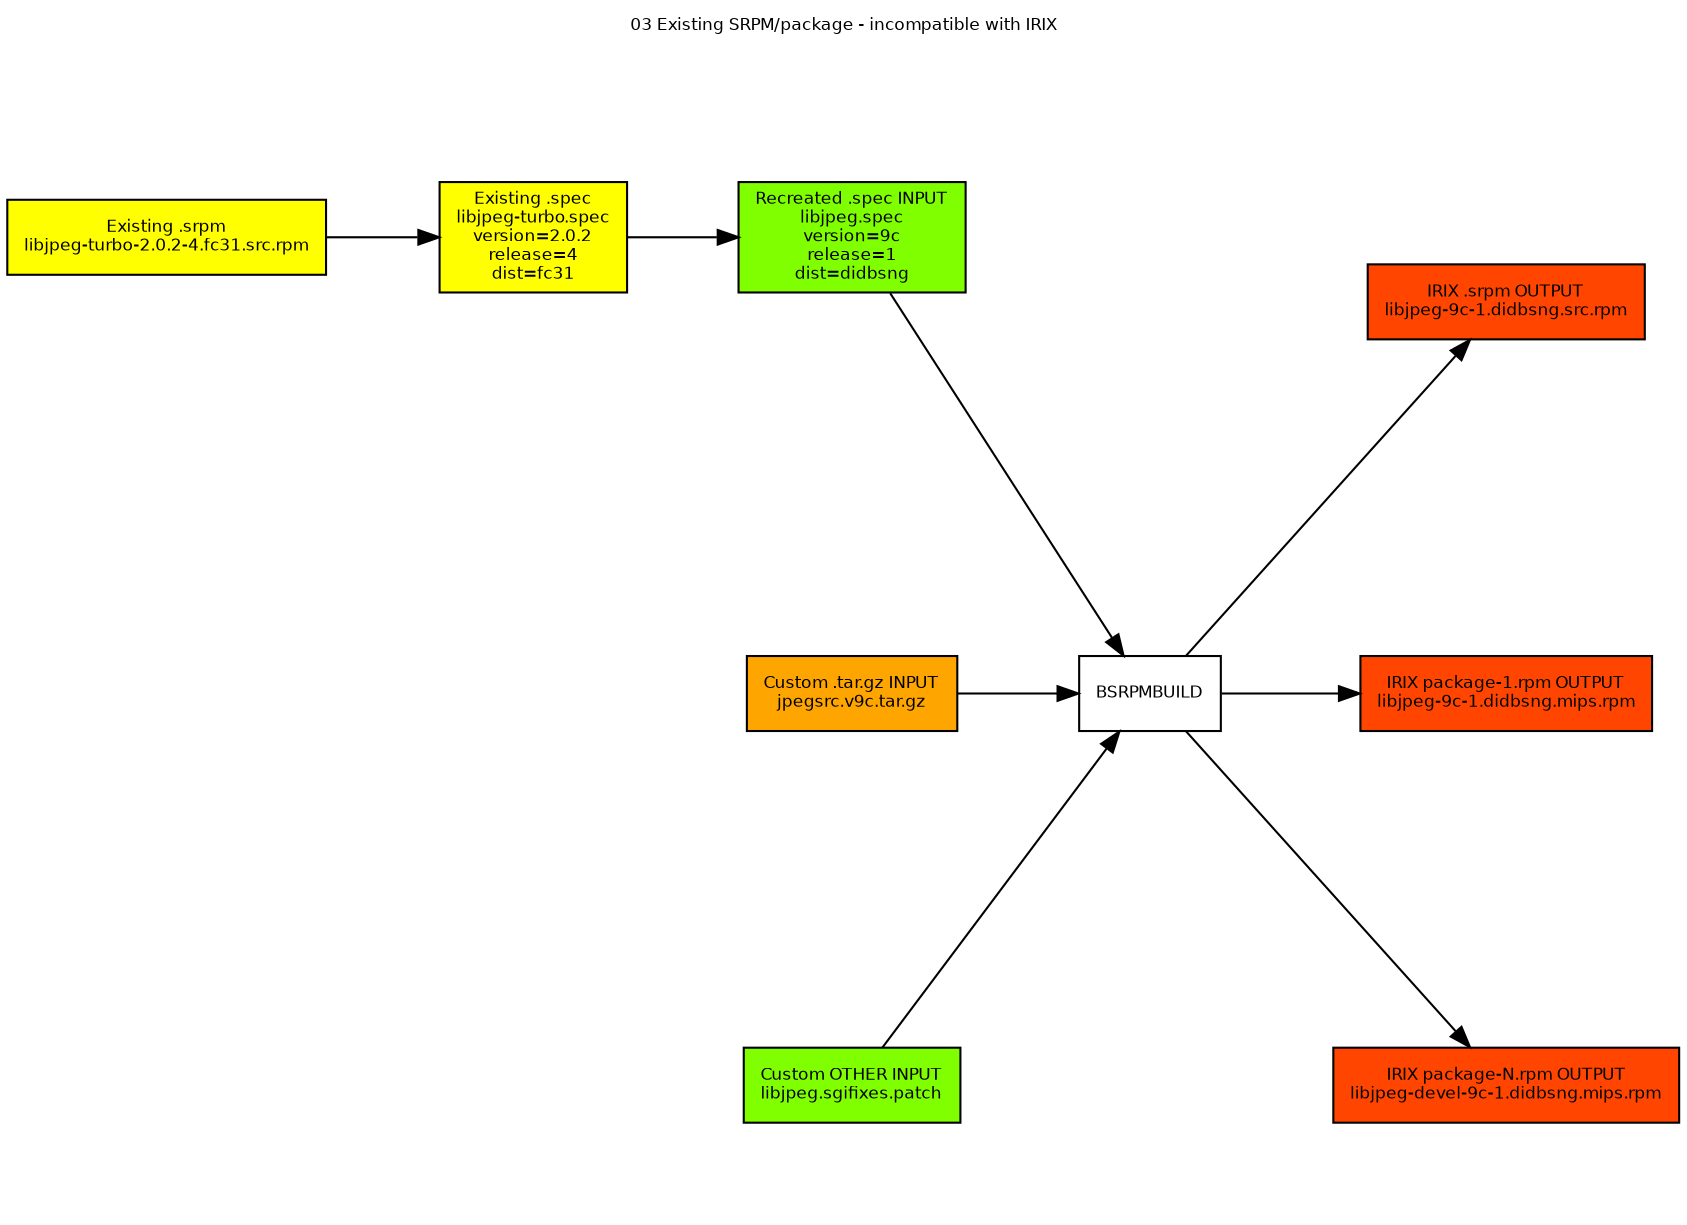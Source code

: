 strict digraph didbsng_deps {
    label="03 Existing SRPM/package - incompatible with IRIX"
    labelloc="t";
    graph [ ratio="0.7 compressed",
        rankdir="LR",
        ranksep=0.75,
        concentrate="false",
        remincross="true",
        fontname=helvetica
        fontsize=8
        ];
    node [ shape=box,
        style=filled,
        fillcolor=white,
        fontname=helvetica
        fontsize=8,
        fontcolor=black
        ];
    edge [
        ];

    subgraph "didbsng_03_newirixsrpm" {
        label="Didbsng - New IRIX spec + package";
        style=filled;
        color=ivory3;

"origsrpm" [label="Existing .srpm\nlibjpeg-turbo-2.0.2-4.fc31.src.rpm\n" fillcolor="yellow"];
"origsrpm.spec" [label="Existing .spec\nlibjpeg-turbo.spec\nversion=2.0.2\nrelease=4\ndist=fc31\n" fillcolor="yellow"];
"custom.spec" [label="Recreated .spec INPUT\nlibjpeg.spec\nversion=9c\nrelease=1\ndist=didbsng\n" fillcolor="chartreuse1"];
"custom.tarball" [label="Custom .tar.gz INPUT\njpegsrc.v9c.tar.gz\n" fillcolor="orange"];
"custom.other" [label="Custom OTHER INPUT\nlibjpeg.sgifixes.patch\n" fillcolor="chartreuse1"];
"BSRPMBUILD";
"rpmbuild.output.srpm" [label="IRIX .srpm OUTPUT\nlibjpeg-9c-1.didbsng.src.rpm\n" fillcolor="orangered"];
"rpmbuild.output.rpm1" [label="IRIX package-1.rpm OUTPUT\nlibjpeg-9c-1.didbsng.mips.rpm\n" fillcolor="orangered"];
"rpmbuild.output.rpm2" [label="IRIX package-N.rpm OUTPUT\nlibjpeg-devel-9c-1.didbsng.mips.rpm\n" fillcolor="orangered"];

"origsrpm" -> "origsrpm.spec";

"origsrpm.spec" -> "custom.spec";

"custom.spec" -> "BSRPMBUILD";
"custom.tarball" -> "BSRPMBUILD";
"custom.other" -> "BSRPMBUILD";

"BSRPMBUILD" -> "rpmbuild.output.srpm";
"BSRPMBUILD" -> "rpmbuild.output.rpm1";
"BSRPMBUILD" -> "rpmbuild.output.rpm2";

    }
}
